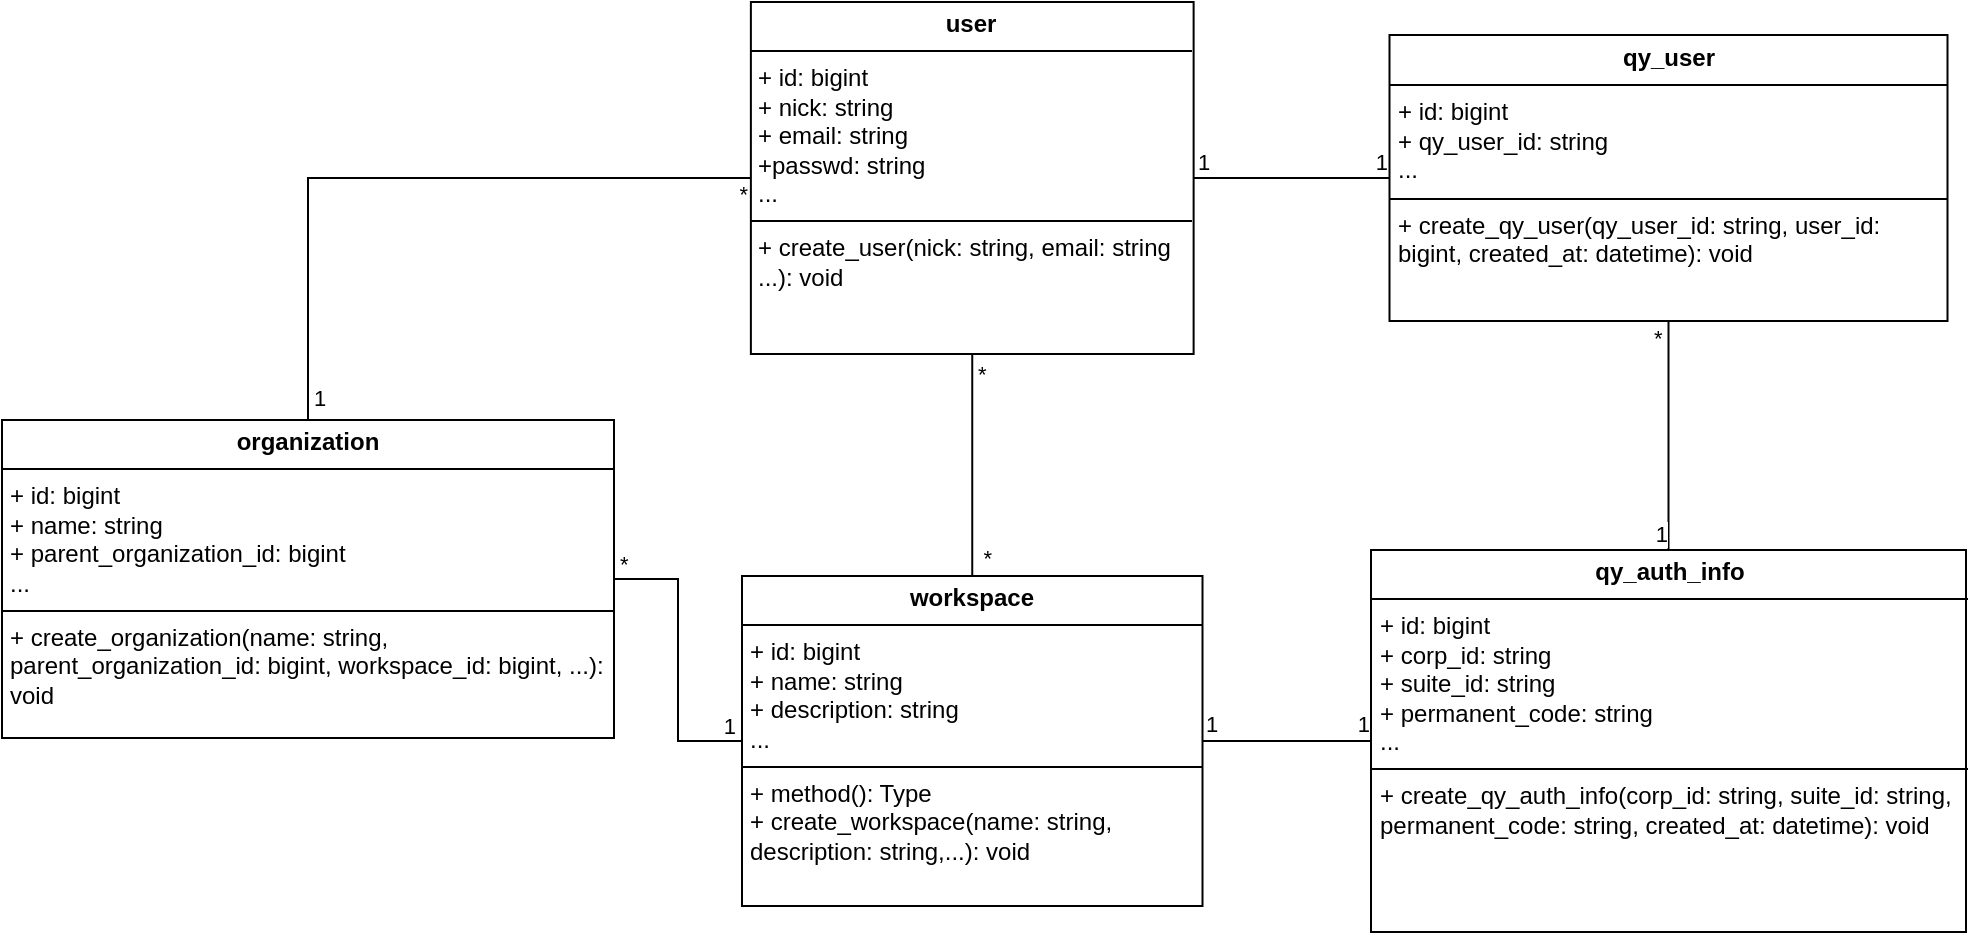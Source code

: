 <mxfile version="26.1.0">
  <diagram name="第 1 页" id="zetIP-FxUB6JPqHJEloD">
    <mxGraphModel dx="387" dy="1150" grid="0" gridSize="10" guides="1" tooltips="1" connect="1" arrows="1" fold="1" page="0" pageScale="1" pageWidth="827" pageHeight="1169" math="0" shadow="0">
      <root>
        <mxCell id="0" />
        <mxCell id="1" parent="0" />
        <mxCell id="Y3AiLbYIkSX3PeNK7YN8-1" value="1" style="resizable=0;align=right;verticalAlign=bottom;labelBackgroundColor=none;fontSize=12;" parent="1" connectable="0" vertex="1">
          <mxGeometry x="1318" y="181" as="geometry" />
        </mxCell>
        <mxCell id="Y3AiLbYIkSX3PeNK7YN8-2" value="*" style="edgeLabel;html=1;align=center;verticalAlign=middle;resizable=0;points=[];" parent="1" vertex="1" connectable="0">
          <mxGeometry x="1332" y="187" as="geometry" />
        </mxCell>
        <mxCell id="Y3AiLbYIkSX3PeNK7YN8-3" value="&lt;p style=&quot;margin:0px;margin-top:4px;text-align:center;&quot;&gt;&lt;b&gt;workspace&lt;/b&gt;&lt;/p&gt;&lt;hr size=&quot;1&quot; style=&quot;border-style:solid;&quot;&gt;&lt;p style=&quot;margin:0px;margin-left:4px;&quot;&gt;&lt;span style=&quot;background-color: transparent; color: light-dark(rgb(0, 0, 0), rgb(255, 255, 255));&quot;&gt;+ id: bigint&lt;/span&gt;&lt;/p&gt;&lt;p style=&quot;margin:0px;margin-left:4px;&quot;&gt;+ name: string&lt;/p&gt;&lt;p style=&quot;margin:0px;margin-left:4px;&quot;&gt;+ description: string&lt;/p&gt;&lt;p style=&quot;margin:0px;margin-left:4px;&quot;&gt;...&lt;/p&gt;&lt;hr size=&quot;1&quot; style=&quot;border-style:solid;&quot;&gt;&lt;p style=&quot;margin:0px;margin-left:4px;&quot;&gt;+ method(): Type&lt;/p&gt;&lt;p style=&quot;margin:0px;margin-left:4px;&quot;&gt;+ create_workspace(name: string, description: string,...): void&lt;/p&gt;" style="verticalAlign=top;align=left;overflow=fill;html=1;whiteSpace=wrap;" parent="1" vertex="1">
          <mxGeometry x="1262" y="60" width="230.25" height="165" as="geometry" />
        </mxCell>
        <mxCell id="Y3AiLbYIkSX3PeNK7YN8-4" value="&lt;p style=&quot;margin:0px;margin-top:4px;text-align:center;&quot;&gt;&lt;b&gt;qy_user&lt;/b&gt;&lt;/p&gt;&lt;hr size=&quot;1&quot; style=&quot;border-style:solid;&quot;&gt;&lt;p style=&quot;margin:0px;margin-left:4px;&quot;&gt;&lt;span style=&quot;background-color: transparent; color: light-dark(rgb(0, 0, 0), rgb(255, 255, 255));&quot;&gt;+ id: bigint&lt;/span&gt;&lt;/p&gt;&lt;p style=&quot;margin:0px;margin-left:4px;&quot;&gt;+ qy_user_id: string&lt;/p&gt;&lt;p style=&quot;margin:0px;margin-left:4px;&quot;&gt;&lt;span style=&quot;background-color: transparent; color: light-dark(rgb(0, 0, 0), rgb(255, 255, 255));&quot;&gt;...&lt;/span&gt;&lt;/p&gt;&lt;hr size=&quot;1&quot; style=&quot;border-style:solid;&quot;&gt;&lt;p style=&quot;margin:0px;margin-left:4px;&quot;&gt;&lt;span style=&quot;background-color: transparent; color: light-dark(rgb(0, 0, 0), rgb(255, 255, 255));&quot;&gt;+ create_qy_user(qy_user_id: string, user_id: bigint, created_at: datetime): void&lt;/span&gt;&lt;/p&gt;" style="verticalAlign=top;align=left;overflow=fill;html=1;whiteSpace=wrap;" parent="1" vertex="1">
          <mxGeometry x="1585.75" y="-210.5" width="279" height="143" as="geometry" />
        </mxCell>
        <mxCell id="Y3AiLbYIkSX3PeNK7YN8-5" value="&lt;p style=&quot;margin:0px;margin-top:4px;text-align:center;&quot;&gt;&lt;b&gt;qy_auth_info&lt;/b&gt;&lt;/p&gt;&lt;hr size=&quot;1&quot; style=&quot;border-style:solid;&quot;&gt;&lt;p style=&quot;margin:0px;margin-left:4px;&quot;&gt;&lt;span style=&quot;background-color: transparent; color: light-dark(rgb(0, 0, 0), rgb(255, 255, 255));&quot;&gt;+ id: bigint&lt;/span&gt;&lt;/p&gt;&lt;p style=&quot;margin:0px;margin-left:4px;&quot;&gt;+ corp_id: string&lt;/p&gt;&lt;p style=&quot;margin:0px;margin-left:4px;&quot;&gt;+ suite_id: string&lt;/p&gt;&lt;p style=&quot;margin:0px;margin-left:4px;&quot;&gt;+ permanent_code: string&lt;/p&gt;&lt;p style=&quot;margin:0px;margin-left:4px;&quot;&gt;...&lt;/p&gt;&lt;hr size=&quot;1&quot; style=&quot;border-style:solid;&quot;&gt;&lt;p style=&quot;margin:0px;margin-left:4px;&quot;&gt;+ create_qy_auth_info(corp_id: string, suite_id: string, permanent_code: string, created_at: datetime): void&lt;/p&gt;" style="verticalAlign=top;align=left;overflow=fill;html=1;whiteSpace=wrap;" parent="1" vertex="1">
          <mxGeometry x="1576.5" y="47" width="297.5" height="191" as="geometry" />
        </mxCell>
        <mxCell id="Y3AiLbYIkSX3PeNK7YN8-6" value="&lt;p style=&quot;margin:0px;margin-top:4px;text-align:center;&quot;&gt;&lt;b&gt;user&lt;/b&gt;&lt;/p&gt;&lt;hr size=&quot;1&quot; style=&quot;border-style:solid;&quot;&gt;&lt;p style=&quot;margin:0px;margin-left:4px;&quot;&gt;&lt;span style=&quot;background-color: transparent; color: light-dark(rgb(0, 0, 0), rgb(255, 255, 255));&quot;&gt;+ id: bigint&lt;/span&gt;&lt;/p&gt;&lt;p style=&quot;margin:0px;margin-left:4px;&quot;&gt;+ nick: string&lt;/p&gt;&lt;p style=&quot;margin:0px;margin-left:4px;&quot;&gt;+ email: string&lt;/p&gt;&lt;p style=&quot;margin:0px;margin-left:4px;&quot;&gt;+passwd: string&lt;/p&gt;&lt;p style=&quot;margin:0px;margin-left:4px;&quot;&gt;...&lt;/p&gt;&lt;hr size=&quot;1&quot; style=&quot;border-style:solid;&quot;&gt;&lt;p style=&quot;margin:0px;margin-left:4px;&quot;&gt;+ create_user(nick: string, email: string ...): void&lt;/p&gt;" style="verticalAlign=top;align=left;overflow=fill;html=1;whiteSpace=wrap;" parent="1" vertex="1">
          <mxGeometry x="1266.44" y="-227" width="221.37" height="176" as="geometry" />
        </mxCell>
        <mxCell id="Y3AiLbYIkSX3PeNK7YN8-19" value="&lt;p style=&quot;margin:0px;margin-top:4px;text-align:center;&quot;&gt;&lt;b&gt;organization&lt;/b&gt;&lt;/p&gt;&lt;hr size=&quot;1&quot; style=&quot;border-style:solid;&quot;&gt;&lt;p style=&quot;margin:0px;margin-left:4px;&quot;&gt;&lt;span style=&quot;background-color: transparent; color: light-dark(rgb(0, 0, 0), rgb(255, 255, 255));&quot;&gt;+ id: bigint&lt;/span&gt;&lt;/p&gt;&lt;p style=&quot;margin:0px;margin-left:4px;&quot;&gt;+ name: string&lt;/p&gt;&lt;p style=&quot;margin:0px;margin-left:4px;&quot;&gt;+ parent_organization_id: bigint&lt;/p&gt;&lt;p style=&quot;margin:0px;margin-left:4px;&quot;&gt;&lt;span style=&quot;background-color: transparent; color: light-dark(rgb(0, 0, 0), rgb(255, 255, 255));&quot;&gt;...&lt;/span&gt;&lt;/p&gt;&lt;hr size=&quot;1&quot; style=&quot;border-style:solid;&quot;&gt;&lt;p style=&quot;margin:0px;margin-left:4px;&quot;&gt;&lt;span style=&quot;background-color: transparent; color: light-dark(rgb(0, 0, 0), rgb(255, 255, 255));&quot;&gt;+ create_organization(name: string, parent_organization_id: bigint, workspace_id: bigint, ...): void&lt;/span&gt;&lt;/p&gt;" style="verticalAlign=top;align=left;overflow=fill;html=1;whiteSpace=wrap;" parent="1" vertex="1">
          <mxGeometry x="892" y="-18" width="306" height="159" as="geometry" />
        </mxCell>
        <mxCell id="Y3AiLbYIkSX3PeNK7YN8-20" value="" style="endArrow=none;html=1;edgeStyle=orthogonalEdgeStyle;rounded=0;exitX=0.5;exitY=1;exitDx=0;exitDy=0;entryX=0.5;entryY=0;entryDx=0;entryDy=0;" parent="1" source="Y3AiLbYIkSX3PeNK7YN8-4" target="Y3AiLbYIkSX3PeNK7YN8-5" edge="1">
          <mxGeometry relative="1" as="geometry">
            <mxPoint x="2029" y="82" as="sourcePoint" />
            <mxPoint x="2189" y="82" as="targetPoint" />
          </mxGeometry>
        </mxCell>
        <mxCell id="Y3AiLbYIkSX3PeNK7YN8-21" value="*" style="edgeLabel;resizable=0;html=1;align=left;verticalAlign=bottom;" parent="Y3AiLbYIkSX3PeNK7YN8-20" connectable="0" vertex="1">
          <mxGeometry x="-1" relative="1" as="geometry">
            <mxPoint x="-9" y="17" as="offset" />
          </mxGeometry>
        </mxCell>
        <mxCell id="Y3AiLbYIkSX3PeNK7YN8-22" value="1" style="edgeLabel;resizable=0;html=1;align=right;verticalAlign=bottom;" parent="Y3AiLbYIkSX3PeNK7YN8-20" connectable="0" vertex="1">
          <mxGeometry x="1" relative="1" as="geometry" />
        </mxCell>
        <mxCell id="Y3AiLbYIkSX3PeNK7YN8-23" value="" style="endArrow=none;html=1;edgeStyle=orthogonalEdgeStyle;rounded=0;exitX=0.5;exitY=1;exitDx=0;exitDy=0;entryX=0.5;entryY=0;entryDx=0;entryDy=0;" parent="1" source="Y3AiLbYIkSX3PeNK7YN8-6" target="Y3AiLbYIkSX3PeNK7YN8-3" edge="1">
          <mxGeometry relative="1" as="geometry">
            <mxPoint x="1259" y="43" as="sourcePoint" />
            <mxPoint x="1354" y="43" as="targetPoint" />
          </mxGeometry>
        </mxCell>
        <mxCell id="Y3AiLbYIkSX3PeNK7YN8-24" value="*" style="edgeLabel;resizable=0;html=1;align=left;verticalAlign=bottom;" parent="Y3AiLbYIkSX3PeNK7YN8-23" connectable="0" vertex="1">
          <mxGeometry x="-1" relative="1" as="geometry">
            <mxPoint x="1" y="18" as="offset" />
          </mxGeometry>
        </mxCell>
        <mxCell id="Y3AiLbYIkSX3PeNK7YN8-25" value="*" style="edgeLabel;resizable=0;html=1;align=right;verticalAlign=bottom;" parent="Y3AiLbYIkSX3PeNK7YN8-23" connectable="0" vertex="1">
          <mxGeometry x="1" relative="1" as="geometry">
            <mxPoint x="10" y="-1" as="offset" />
          </mxGeometry>
        </mxCell>
        <mxCell id="Y3AiLbYIkSX3PeNK7YN8-26" value="" style="endArrow=none;html=1;edgeStyle=orthogonalEdgeStyle;rounded=0;exitX=1;exitY=0.5;exitDx=0;exitDy=0;entryX=0;entryY=0.5;entryDx=0;entryDy=0;" parent="1" source="Y3AiLbYIkSX3PeNK7YN8-19" target="Y3AiLbYIkSX3PeNK7YN8-3" edge="1">
          <mxGeometry relative="1" as="geometry">
            <mxPoint x="1371" y="8" as="sourcePoint" />
            <mxPoint x="1371" y="112" as="targetPoint" />
          </mxGeometry>
        </mxCell>
        <mxCell id="Y3AiLbYIkSX3PeNK7YN8-27" value="*" style="edgeLabel;resizable=0;html=1;align=left;verticalAlign=bottom;" parent="Y3AiLbYIkSX3PeNK7YN8-26" connectable="0" vertex="1">
          <mxGeometry x="-1" relative="1" as="geometry">
            <mxPoint x="1" y="1" as="offset" />
          </mxGeometry>
        </mxCell>
        <mxCell id="Y3AiLbYIkSX3PeNK7YN8-28" value="1" style="edgeLabel;resizable=0;html=1;align=right;verticalAlign=bottom;" parent="Y3AiLbYIkSX3PeNK7YN8-26" connectable="0" vertex="1">
          <mxGeometry x="1" relative="1" as="geometry">
            <mxPoint x="-3" y="1" as="offset" />
          </mxGeometry>
        </mxCell>
        <mxCell id="Y3AiLbYIkSX3PeNK7YN8-29" value="" style="endArrow=none;html=1;edgeStyle=orthogonalEdgeStyle;rounded=0;exitX=0.5;exitY=0;exitDx=0;exitDy=0;entryX=0;entryY=0.5;entryDx=0;entryDy=0;" parent="1" source="Y3AiLbYIkSX3PeNK7YN8-19" target="Y3AiLbYIkSX3PeNK7YN8-6" edge="1">
          <mxGeometry relative="1" as="geometry">
            <mxPoint x="1161" y="157" as="sourcePoint" />
            <mxPoint x="1281" y="157" as="targetPoint" />
          </mxGeometry>
        </mxCell>
        <mxCell id="Y3AiLbYIkSX3PeNK7YN8-30" value="1" style="edgeLabel;resizable=0;html=1;align=left;verticalAlign=bottom;" parent="Y3AiLbYIkSX3PeNK7YN8-29" connectable="0" vertex="1">
          <mxGeometry x="-1" relative="1" as="geometry">
            <mxPoint x="1" y="-3" as="offset" />
          </mxGeometry>
        </mxCell>
        <mxCell id="Y3AiLbYIkSX3PeNK7YN8-31" value="*" style="edgeLabel;resizable=0;html=1;align=right;verticalAlign=bottom;" parent="Y3AiLbYIkSX3PeNK7YN8-29" connectable="0" vertex="1">
          <mxGeometry x="1" relative="1" as="geometry">
            <mxPoint x="-1" y="16" as="offset" />
          </mxGeometry>
        </mxCell>
        <mxCell id="Y3AiLbYIkSX3PeNK7YN8-32" value="" style="endArrow=none;html=1;edgeStyle=orthogonalEdgeStyle;rounded=0;exitX=1;exitY=0.5;exitDx=0;exitDy=0;entryX=0;entryY=0.5;entryDx=0;entryDy=0;" parent="1" source="Y3AiLbYIkSX3PeNK7YN8-6" target="Y3AiLbYIkSX3PeNK7YN8-4" edge="1">
          <mxGeometry relative="1" as="geometry">
            <mxPoint x="1682" y="5" as="sourcePoint" />
            <mxPoint x="1578" y="-47" as="targetPoint" />
          </mxGeometry>
        </mxCell>
        <mxCell id="Y3AiLbYIkSX3PeNK7YN8-33" value="1" style="edgeLabel;resizable=0;html=1;align=left;verticalAlign=bottom;" parent="Y3AiLbYIkSX3PeNK7YN8-32" connectable="0" vertex="1">
          <mxGeometry x="-1" relative="1" as="geometry" />
        </mxCell>
        <mxCell id="Y3AiLbYIkSX3PeNK7YN8-34" value="1" style="edgeLabel;resizable=0;html=1;align=right;verticalAlign=bottom;" parent="Y3AiLbYIkSX3PeNK7YN8-32" connectable="0" vertex="1">
          <mxGeometry x="1" relative="1" as="geometry" />
        </mxCell>
        <mxCell id="Y3AiLbYIkSX3PeNK7YN8-35" value="" style="endArrow=none;html=1;edgeStyle=orthogonalEdgeStyle;rounded=0;exitX=1;exitY=0.5;exitDx=0;exitDy=0;entryX=0;entryY=0.5;entryDx=0;entryDy=0;" parent="1" source="Y3AiLbYIkSX3PeNK7YN8-3" target="Y3AiLbYIkSX3PeNK7YN8-5" edge="1">
          <mxGeometry relative="1" as="geometry">
            <mxPoint x="1461" y="132" as="sourcePoint" />
            <mxPoint x="1589" y="132" as="targetPoint" />
          </mxGeometry>
        </mxCell>
        <mxCell id="Y3AiLbYIkSX3PeNK7YN8-36" value="1" style="edgeLabel;resizable=0;html=1;align=left;verticalAlign=bottom;" parent="Y3AiLbYIkSX3PeNK7YN8-35" connectable="0" vertex="1">
          <mxGeometry x="-1" relative="1" as="geometry" />
        </mxCell>
        <mxCell id="Y3AiLbYIkSX3PeNK7YN8-37" value="1" style="edgeLabel;resizable=0;html=1;align=right;verticalAlign=bottom;" parent="Y3AiLbYIkSX3PeNK7YN8-35" connectable="0" vertex="1">
          <mxGeometry x="1" relative="1" as="geometry" />
        </mxCell>
      </root>
    </mxGraphModel>
  </diagram>
</mxfile>
